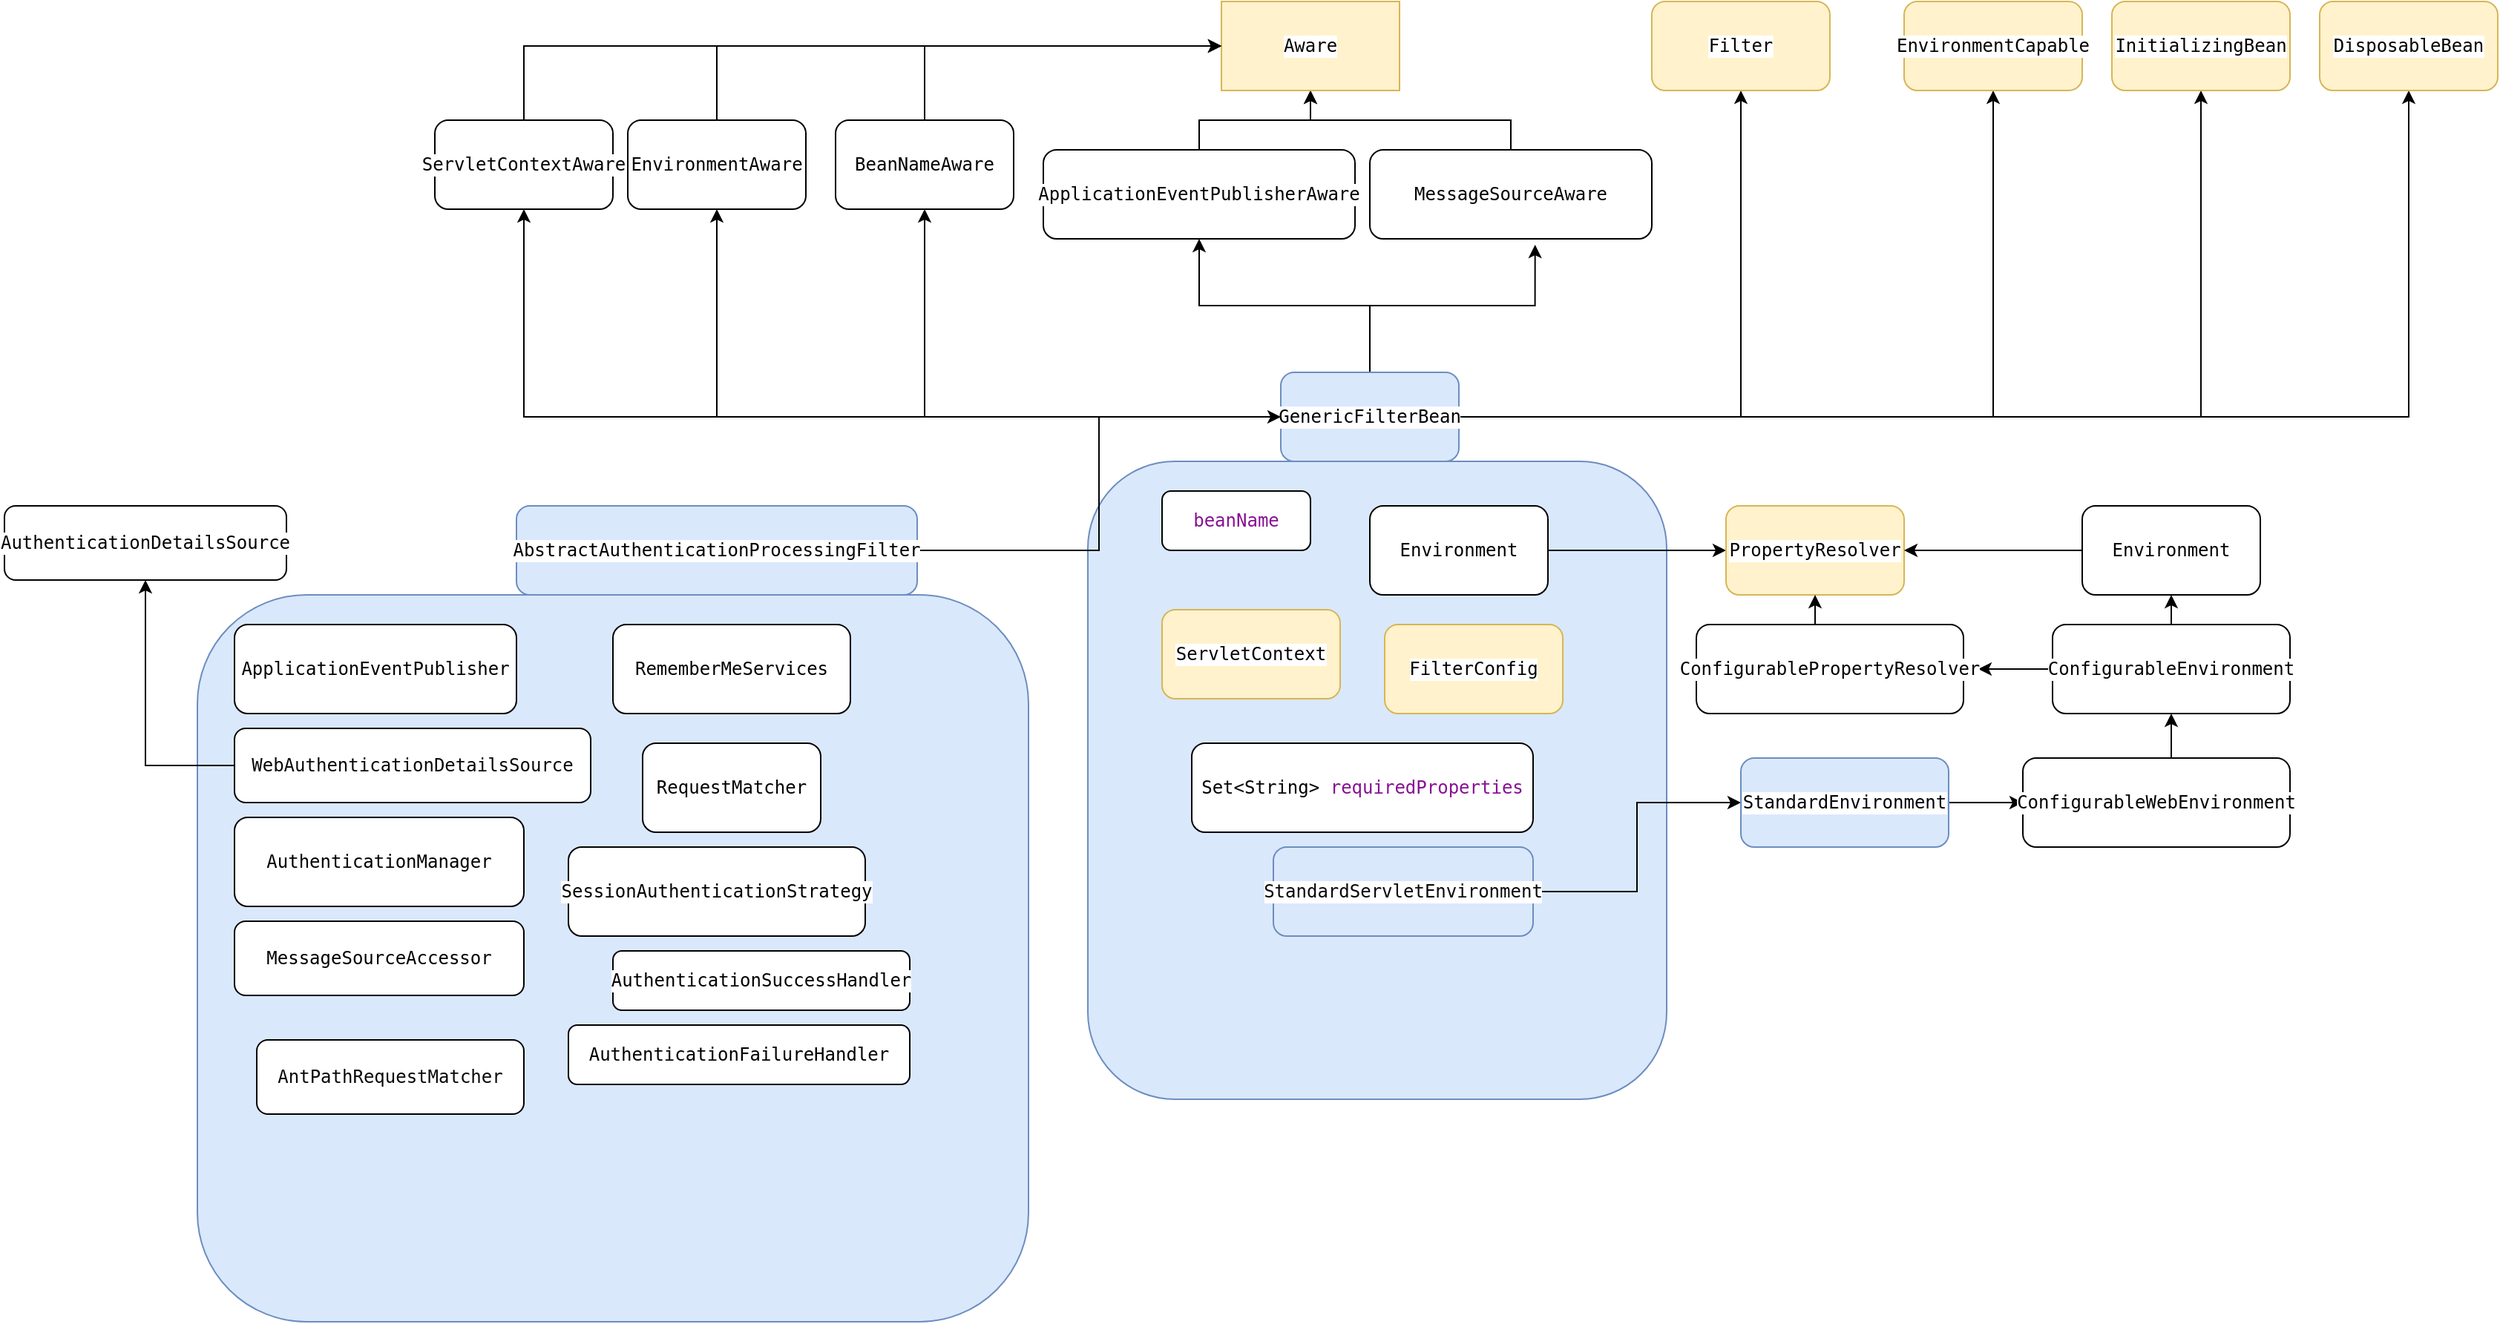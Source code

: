 <mxfile version="20.0.1" type="github"><diagram id="pM6_184R_akTny7oLLfo" name="Page-1"><mxGraphModel dx="2165" dy="497" grid="1" gridSize="10" guides="1" tooltips="1" connect="1" arrows="1" fold="1" page="1" pageScale="1" pageWidth="1200" pageHeight="1920" math="0" shadow="0"><root><mxCell id="0"/><mxCell id="1" parent="0"/><mxCell id="U9G1X6yg3VPROTmr20GH-8" style="edgeStyle=orthogonalEdgeStyle;rounded=0;orthogonalLoop=1;jettySize=auto;html=1;exitX=0.5;exitY=0;exitDx=0;exitDy=0;entryX=0.5;entryY=1;entryDx=0;entryDy=0;" parent="1" source="U9G1X6yg3VPROTmr20GH-1" target="U9G1X6yg3VPROTmr20GH-3" edge="1"><mxGeometry relative="1" as="geometry"/></mxCell><mxCell id="U9G1X6yg3VPROTmr20GH-1" value="&lt;pre style=&quot;background-color:#ffffff;color:#080808;font-family:'JetBrains Mono',monospace;font-size:9.0pt;&quot;&gt;&lt;span style=&quot;color:#000000;&quot;&gt;ApplicationEventPublisherAware&lt;/span&gt;&lt;/pre&gt;" style="rounded=1;whiteSpace=wrap;html=1;" parent="1" vertex="1"><mxGeometry x="130" y="130" width="210" height="60" as="geometry"/></mxCell><mxCell id="U9G1X6yg3VPROTmr20GH-9" style="edgeStyle=orthogonalEdgeStyle;rounded=0;orthogonalLoop=1;jettySize=auto;html=1;exitX=0.5;exitY=0;exitDx=0;exitDy=0;entryX=0.5;entryY=1;entryDx=0;entryDy=0;" parent="1" source="U9G1X6yg3VPROTmr20GH-2" target="U9G1X6yg3VPROTmr20GH-3" edge="1"><mxGeometry relative="1" as="geometry"/></mxCell><mxCell id="U9G1X6yg3VPROTmr20GH-2" value="&lt;pre style=&quot;background-color:#ffffff;color:#080808;font-family:'JetBrains Mono',monospace;font-size:9.0pt;&quot;&gt;&lt;span style=&quot;color:#000000;&quot;&gt;MessageSourceAware&lt;/span&gt;&lt;/pre&gt;" style="rounded=1;whiteSpace=wrap;html=1;" parent="1" vertex="1"><mxGeometry x="350" y="130" width="190" height="60" as="geometry"/></mxCell><mxCell id="U9G1X6yg3VPROTmr20GH-3" value="&lt;pre style=&quot;background-color:#ffffff;color:#080808;font-family:'JetBrains Mono',monospace;font-size:9.0pt;&quot;&gt;&lt;span style=&quot;color:#000000;&quot;&gt;Aware&lt;/span&gt;&lt;/pre&gt;" style="rounded=0;whiteSpace=wrap;html=1;fillColor=#fff2cc;strokeColor=#d6b656;" parent="1" vertex="1"><mxGeometry x="250" y="30" width="120" height="60" as="geometry"/></mxCell><mxCell id="U9G1X6yg3VPROTmr20GH-10" style="edgeStyle=orthogonalEdgeStyle;rounded=0;orthogonalLoop=1;jettySize=auto;html=1;exitX=0.5;exitY=0;exitDx=0;exitDy=0;entryX=0.5;entryY=1;entryDx=0;entryDy=0;" parent="1" source="U9G1X6yg3VPROTmr20GH-6" target="U9G1X6yg3VPROTmr20GH-1" edge="1"><mxGeometry relative="1" as="geometry"/></mxCell><mxCell id="U9G1X6yg3VPROTmr20GH-11" style="edgeStyle=orthogonalEdgeStyle;rounded=0;orthogonalLoop=1;jettySize=auto;html=1;exitX=0.5;exitY=0;exitDx=0;exitDy=0;entryX=0.586;entryY=1.067;entryDx=0;entryDy=0;entryPerimeter=0;" parent="1" source="U9G1X6yg3VPROTmr20GH-6" target="U9G1X6yg3VPROTmr20GH-2" edge="1"><mxGeometry relative="1" as="geometry"/></mxCell><mxCell id="U9G1X6yg3VPROTmr20GH-14" style="edgeStyle=orthogonalEdgeStyle;rounded=0;orthogonalLoop=1;jettySize=auto;html=1;exitX=1;exitY=0.5;exitDx=0;exitDy=0;entryX=0.5;entryY=1;entryDx=0;entryDy=0;" parent="1" source="U9G1X6yg3VPROTmr20GH-6" target="U9G1X6yg3VPROTmr20GH-12" edge="1"><mxGeometry relative="1" as="geometry"/></mxCell><mxCell id="U9G1X6yg3VPROTmr20GH-17" style="edgeStyle=orthogonalEdgeStyle;rounded=0;orthogonalLoop=1;jettySize=auto;html=1;exitX=0;exitY=0.5;exitDx=0;exitDy=0;entryX=0.5;entryY=1;entryDx=0;entryDy=0;" parent="1" source="U9G1X6yg3VPROTmr20GH-6" target="U9G1X6yg3VPROTmr20GH-15" edge="1"><mxGeometry relative="1" as="geometry"/></mxCell><mxCell id="U9G1X6yg3VPROTmr20GH-19" style="edgeStyle=orthogonalEdgeStyle;rounded=0;orthogonalLoop=1;jettySize=auto;html=1;exitX=0;exitY=0.5;exitDx=0;exitDy=0;entryX=0.5;entryY=1;entryDx=0;entryDy=0;" parent="1" source="U9G1X6yg3VPROTmr20GH-6" target="U9G1X6yg3VPROTmr20GH-18" edge="1"><mxGeometry relative="1" as="geometry"/></mxCell><mxCell id="U9G1X6yg3VPROTmr20GH-23" style="edgeStyle=orthogonalEdgeStyle;rounded=0;orthogonalLoop=1;jettySize=auto;html=1;exitX=0;exitY=0.5;exitDx=0;exitDy=0;entryX=0.5;entryY=1;entryDx=0;entryDy=0;" parent="1" source="U9G1X6yg3VPROTmr20GH-6" target="U9G1X6yg3VPROTmr20GH-22" edge="1"><mxGeometry relative="1" as="geometry"/></mxCell><mxCell id="U9G1X6yg3VPROTmr20GH-27" style="edgeStyle=orthogonalEdgeStyle;rounded=0;orthogonalLoop=1;jettySize=auto;html=1;exitX=1;exitY=0.5;exitDx=0;exitDy=0;entryX=0.5;entryY=1;entryDx=0;entryDy=0;" parent="1" source="U9G1X6yg3VPROTmr20GH-6" target="U9G1X6yg3VPROTmr20GH-21" edge="1"><mxGeometry relative="1" as="geometry"/></mxCell><mxCell id="U9G1X6yg3VPROTmr20GH-28" style="edgeStyle=orthogonalEdgeStyle;rounded=0;orthogonalLoop=1;jettySize=auto;html=1;exitX=1;exitY=0.5;exitDx=0;exitDy=0;entryX=0.5;entryY=1;entryDx=0;entryDy=0;" parent="1" source="U9G1X6yg3VPROTmr20GH-6" target="U9G1X6yg3VPROTmr20GH-25" edge="1"><mxGeometry relative="1" as="geometry"/></mxCell><mxCell id="U9G1X6yg3VPROTmr20GH-29" style="edgeStyle=orthogonalEdgeStyle;rounded=0;orthogonalLoop=1;jettySize=auto;html=1;exitX=1;exitY=0.5;exitDx=0;exitDy=0;entryX=0.5;entryY=1;entryDx=0;entryDy=0;" parent="1" source="U9G1X6yg3VPROTmr20GH-6" target="U9G1X6yg3VPROTmr20GH-26" edge="1"><mxGeometry relative="1" as="geometry"/></mxCell><mxCell id="U9G1X6yg3VPROTmr20GH-6" value="&lt;pre style=&quot;background-color:#ffffff;color:#080808;font-family:'JetBrains Mono',monospace;font-size:9.0pt;&quot;&gt;&lt;span style=&quot;color:#000000;&quot;&gt;GenericFilterBean&lt;/span&gt;&lt;/pre&gt;" style="rounded=1;whiteSpace=wrap;html=1;fillColor=#dae8fc;strokeColor=#6c8ebf;" parent="1" vertex="1"><mxGeometry x="290" y="280" width="120" height="60" as="geometry"/></mxCell><mxCell id="U9G1X6yg3VPROTmr20GH-12" value="&lt;pre style=&quot;background-color:#ffffff;color:#080808;font-family:'JetBrains Mono',monospace;font-size:9.0pt;&quot;&gt;&lt;span style=&quot;color:#000000;&quot;&gt;Filter&lt;/span&gt;&lt;/pre&gt;" style="rounded=1;whiteSpace=wrap;html=1;fillColor=#fff2cc;strokeColor=#d6b656;" parent="1" vertex="1"><mxGeometry x="540" y="30" width="120" height="60" as="geometry"/></mxCell><mxCell id="U9G1X6yg3VPROTmr20GH-16" style="edgeStyle=orthogonalEdgeStyle;rounded=0;orthogonalLoop=1;jettySize=auto;html=1;exitX=0.5;exitY=0;exitDx=0;exitDy=0;entryX=0;entryY=0.5;entryDx=0;entryDy=0;" parent="1" source="U9G1X6yg3VPROTmr20GH-15" target="U9G1X6yg3VPROTmr20GH-3" edge="1"><mxGeometry relative="1" as="geometry"/></mxCell><mxCell id="U9G1X6yg3VPROTmr20GH-15" value="&lt;pre style=&quot;background-color:#ffffff;color:#080808;font-family:'JetBrains Mono',monospace;font-size:9.0pt;&quot;&gt;&lt;span style=&quot;color:#000000;&quot;&gt;BeanNameAware&lt;/span&gt;&lt;/pre&gt;" style="rounded=1;whiteSpace=wrap;html=1;" parent="1" vertex="1"><mxGeometry x="-10" y="110" width="120" height="60" as="geometry"/></mxCell><mxCell id="U9G1X6yg3VPROTmr20GH-20" style="edgeStyle=orthogonalEdgeStyle;rounded=0;orthogonalLoop=1;jettySize=auto;html=1;exitX=0.5;exitY=0;exitDx=0;exitDy=0;entryX=0;entryY=0.5;entryDx=0;entryDy=0;" parent="1" source="U9G1X6yg3VPROTmr20GH-18" target="U9G1X6yg3VPROTmr20GH-3" edge="1"><mxGeometry relative="1" as="geometry"/></mxCell><mxCell id="U9G1X6yg3VPROTmr20GH-18" value="&lt;pre style=&quot;background-color:#ffffff;color:#080808;font-family:'JetBrains Mono',monospace;font-size:9.0pt;&quot;&gt;&lt;span style=&quot;color:#000000;&quot;&gt;EnvironmentAware&lt;/span&gt;&lt;/pre&gt;" style="rounded=1;whiteSpace=wrap;html=1;" parent="1" vertex="1"><mxGeometry x="-150" y="110" width="120" height="60" as="geometry"/></mxCell><mxCell id="U9G1X6yg3VPROTmr20GH-21" value="&lt;pre style=&quot;background-color:#ffffff;color:#080808;font-family:'JetBrains Mono',monospace;font-size:9.0pt;&quot;&gt;&lt;span style=&quot;color:#000000;&quot;&gt;EnvironmentCapable&lt;/span&gt;&lt;/pre&gt;" style="rounded=1;whiteSpace=wrap;html=1;fillColor=#fff2cc;strokeColor=#d6b656;" parent="1" vertex="1"><mxGeometry x="710" y="30" width="120" height="60" as="geometry"/></mxCell><mxCell id="U9G1X6yg3VPROTmr20GH-24" style="edgeStyle=orthogonalEdgeStyle;rounded=0;orthogonalLoop=1;jettySize=auto;html=1;exitX=0.5;exitY=0;exitDx=0;exitDy=0;entryX=0;entryY=0.5;entryDx=0;entryDy=0;" parent="1" source="U9G1X6yg3VPROTmr20GH-22" target="U9G1X6yg3VPROTmr20GH-3" edge="1"><mxGeometry relative="1" as="geometry"/></mxCell><mxCell id="U9G1X6yg3VPROTmr20GH-22" value="&lt;pre style=&quot;background-color:#ffffff;color:#080808;font-family:'JetBrains Mono',monospace;font-size:9.0pt;&quot;&gt;&lt;span style=&quot;color:#000000;&quot;&gt;ServletContextAware&lt;/span&gt;&lt;/pre&gt;" style="rounded=1;whiteSpace=wrap;html=1;" parent="1" vertex="1"><mxGeometry x="-280" y="110" width="120" height="60" as="geometry"/></mxCell><mxCell id="U9G1X6yg3VPROTmr20GH-25" value="&lt;pre style=&quot;background-color:#ffffff;color:#080808;font-family:'JetBrains Mono',monospace;font-size:9.0pt;&quot;&gt;&lt;span style=&quot;color:#000000;&quot;&gt;InitializingBean&lt;/span&gt;&lt;/pre&gt;" style="rounded=1;whiteSpace=wrap;html=1;fillColor=#fff2cc;strokeColor=#d6b656;" parent="1" vertex="1"><mxGeometry x="850" y="30" width="120" height="60" as="geometry"/></mxCell><mxCell id="U9G1X6yg3VPROTmr20GH-26" value="&lt;pre style=&quot;background-color:#ffffff;color:#080808;font-family:'JetBrains Mono',monospace;font-size:9.0pt;&quot;&gt;&lt;span style=&quot;color:#000000;&quot;&gt;DisposableBean&lt;/span&gt;&lt;/pre&gt;" style="rounded=1;whiteSpace=wrap;html=1;fillColor=#fff2cc;strokeColor=#d6b656;" parent="1" vertex="1"><mxGeometry x="990" y="30" width="120" height="60" as="geometry"/></mxCell><mxCell id="U9G1X6yg3VPROTmr20GH-30" value="" style="rounded=1;whiteSpace=wrap;html=1;fillColor=#dae8fc;strokeColor=#6c8ebf;" parent="1" vertex="1"><mxGeometry x="160" y="340" width="390" height="430" as="geometry"/></mxCell><mxCell id="U9G1X6yg3VPROTmr20GH-31" value="&lt;pre style=&quot;background-color:#ffffff;color:#080808;font-family:'JetBrains Mono',monospace;font-size:9.0pt;&quot;&gt;&lt;span style=&quot;color:#871094;&quot;&gt;beanName&lt;/span&gt;&lt;/pre&gt;" style="rounded=1;whiteSpace=wrap;html=1;" parent="1" vertex="1"><mxGeometry x="210" y="360" width="100" height="40" as="geometry"/></mxCell><mxCell id="U9G1X6yg3VPROTmr20GH-37" style="edgeStyle=orthogonalEdgeStyle;rounded=0;orthogonalLoop=1;jettySize=auto;html=1;exitX=1;exitY=0.5;exitDx=0;exitDy=0;" parent="1" source="U9G1X6yg3VPROTmr20GH-32" target="U9G1X6yg3VPROTmr20GH-36" edge="1"><mxGeometry relative="1" as="geometry"/></mxCell><mxCell id="U9G1X6yg3VPROTmr20GH-32" value="&lt;pre style=&quot;background-color:#ffffff;color:#080808;font-family:'JetBrains Mono',monospace;font-size:9.0pt;&quot;&gt;&lt;span style=&quot;color:#000000;&quot;&gt;Environment&lt;/span&gt;&lt;/pre&gt;" style="rounded=1;whiteSpace=wrap;html=1;" parent="1" vertex="1"><mxGeometry x="350" y="370" width="120" height="60" as="geometry"/></mxCell><mxCell id="U9G1X6yg3VPROTmr20GH-33" value="&lt;pre style=&quot;background-color:#ffffff;color:#080808;font-family:'JetBrains Mono',monospace;font-size:9.0pt;&quot;&gt;&lt;span style=&quot;color:#000000;&quot;&gt;ServletContext&lt;/span&gt;&lt;/pre&gt;" style="rounded=1;whiteSpace=wrap;html=1;fillColor=#fff2cc;strokeColor=#d6b656;" parent="1" vertex="1"><mxGeometry x="210" y="440" width="120" height="60" as="geometry"/></mxCell><mxCell id="U9G1X6yg3VPROTmr20GH-34" value="&lt;pre style=&quot;background-color:#ffffff;color:#080808;font-family:'JetBrains Mono',monospace;font-size:9.0pt;&quot;&gt;&lt;span style=&quot;color:#000000;&quot;&gt;FilterConfig&lt;/span&gt;&lt;/pre&gt;" style="rounded=1;whiteSpace=wrap;html=1;fillColor=#fff2cc;strokeColor=#d6b656;" parent="1" vertex="1"><mxGeometry x="360" y="450" width="120" height="60" as="geometry"/></mxCell><mxCell id="U9G1X6yg3VPROTmr20GH-35" value="&lt;pre style=&quot;background-color:#ffffff;color:#080808;font-family:'JetBrains Mono',monospace;font-size:9.0pt;&quot;&gt;&lt;span style=&quot;color:#000000;&quot;&gt;Set&lt;/span&gt;&amp;lt;&lt;span style=&quot;color:#000000;&quot;&gt;String&lt;/span&gt;&amp;gt; &lt;span style=&quot;color:#871094;&quot;&gt;requiredProperties&lt;/span&gt;&lt;/pre&gt;" style="rounded=1;whiteSpace=wrap;html=1;" parent="1" vertex="1"><mxGeometry x="230" y="530" width="230" height="60" as="geometry"/></mxCell><mxCell id="U9G1X6yg3VPROTmr20GH-36" value="&lt;pre style=&quot;background-color:#ffffff;color:#080808;font-family:'JetBrains Mono',monospace;font-size:9.0pt;&quot;&gt;&lt;span style=&quot;color:#000000;&quot;&gt;PropertyResolver&lt;/span&gt;&lt;/pre&gt;" style="rounded=1;whiteSpace=wrap;html=1;fillColor=#fff2cc;strokeColor=#d6b656;" parent="1" vertex="1"><mxGeometry x="590" y="370" width="120" height="60" as="geometry"/></mxCell><mxCell id="U9G1X6yg3VPROTmr20GH-40" style="edgeStyle=orthogonalEdgeStyle;rounded=0;orthogonalLoop=1;jettySize=auto;html=1;exitX=1;exitY=0.5;exitDx=0;exitDy=0;" parent="1" source="U9G1X6yg3VPROTmr20GH-38" target="U9G1X6yg3VPROTmr20GH-39" edge="1"><mxGeometry relative="1" as="geometry"/></mxCell><mxCell id="U9G1X6yg3VPROTmr20GH-38" value="&lt;pre style=&quot;background-color:#ffffff;color:#080808;font-family:'JetBrains Mono',monospace;font-size:9.0pt;&quot;&gt;StandardServletEnvironment&lt;/pre&gt;" style="rounded=1;whiteSpace=wrap;html=1;fillColor=#dae8fc;strokeColor=#6c8ebf;" parent="1" vertex="1"><mxGeometry x="285" y="600" width="175" height="60" as="geometry"/></mxCell><mxCell id="U9G1X6yg3VPROTmr20GH-51" style="edgeStyle=orthogonalEdgeStyle;rounded=0;orthogonalLoop=1;jettySize=auto;html=1;exitX=1;exitY=0.5;exitDx=0;exitDy=0;entryX=0;entryY=0.5;entryDx=0;entryDy=0;" parent="1" source="U9G1X6yg3VPROTmr20GH-39" target="U9G1X6yg3VPROTmr20GH-41" edge="1"><mxGeometry relative="1" as="geometry"/></mxCell><mxCell id="U9G1X6yg3VPROTmr20GH-39" value="&lt;pre style=&quot;background-color:#ffffff;color:#080808;font-family:'JetBrains Mono',monospace;font-size:9.0pt;&quot;&gt;&lt;span style=&quot;color:#000000;&quot;&gt;StandardEnvironment&lt;/span&gt;&lt;/pre&gt;" style="rounded=1;whiteSpace=wrap;html=1;fillColor=#dae8fc;strokeColor=#6c8ebf;" parent="1" vertex="1"><mxGeometry x="600" y="540" width="140" height="60" as="geometry"/></mxCell><mxCell id="U9G1X6yg3VPROTmr20GH-44" style="edgeStyle=orthogonalEdgeStyle;rounded=0;orthogonalLoop=1;jettySize=auto;html=1;exitX=0.5;exitY=0;exitDx=0;exitDy=0;entryX=0.5;entryY=1;entryDx=0;entryDy=0;" parent="1" source="U9G1X6yg3VPROTmr20GH-41" target="U9G1X6yg3VPROTmr20GH-42" edge="1"><mxGeometry relative="1" as="geometry"/></mxCell><mxCell id="U9G1X6yg3VPROTmr20GH-41" value="&lt;pre style=&quot;background-color:#ffffff;color:#080808;font-family:'JetBrains Mono',monospace;font-size:9.0pt;&quot;&gt;&lt;span style=&quot;color:#000000;&quot;&gt;ConfigurableWebEnvironment&lt;/span&gt;&lt;/pre&gt;" style="rounded=1;whiteSpace=wrap;html=1;" parent="1" vertex="1"><mxGeometry x="790" y="540" width="180" height="60" as="geometry"/></mxCell><mxCell id="U9G1X6yg3VPROTmr20GH-46" style="edgeStyle=orthogonalEdgeStyle;rounded=0;orthogonalLoop=1;jettySize=auto;html=1;exitX=0.5;exitY=0;exitDx=0;exitDy=0;entryX=0.5;entryY=1;entryDx=0;entryDy=0;" parent="1" source="U9G1X6yg3VPROTmr20GH-42" target="U9G1X6yg3VPROTmr20GH-45" edge="1"><mxGeometry relative="1" as="geometry"/></mxCell><mxCell id="U9G1X6yg3VPROTmr20GH-49" style="edgeStyle=orthogonalEdgeStyle;rounded=0;orthogonalLoop=1;jettySize=auto;html=1;exitX=0;exitY=0.5;exitDx=0;exitDy=0;" parent="1" source="U9G1X6yg3VPROTmr20GH-42" edge="1"><mxGeometry relative="1" as="geometry"><mxPoint x="760" y="480" as="targetPoint"/></mxGeometry></mxCell><mxCell id="U9G1X6yg3VPROTmr20GH-42" value="&lt;pre style=&quot;background-color:#ffffff;color:#080808;font-family:'JetBrains Mono',monospace;font-size:9.0pt;&quot;&gt;&lt;span style=&quot;color:#000000;&quot;&gt;ConfigurableEnvironment&lt;/span&gt;&lt;/pre&gt;" style="rounded=1;whiteSpace=wrap;html=1;" parent="1" vertex="1"><mxGeometry x="810" y="450" width="160" height="60" as="geometry"/></mxCell><mxCell id="U9G1X6yg3VPROTmr20GH-50" style="edgeStyle=orthogonalEdgeStyle;rounded=0;orthogonalLoop=1;jettySize=auto;html=1;entryX=1;entryY=0.5;entryDx=0;entryDy=0;" parent="1" source="U9G1X6yg3VPROTmr20GH-45" target="U9G1X6yg3VPROTmr20GH-36" edge="1"><mxGeometry relative="1" as="geometry"/></mxCell><mxCell id="U9G1X6yg3VPROTmr20GH-45" value="&lt;pre style=&quot;background-color:#ffffff;color:#080808;font-family:'JetBrains Mono',monospace;font-size:9.0pt;&quot;&gt;&lt;span style=&quot;color:#000000;&quot;&gt;Environment&lt;/span&gt;&lt;/pre&gt;" style="rounded=1;whiteSpace=wrap;html=1;" parent="1" vertex="1"><mxGeometry x="830" y="370" width="120" height="60" as="geometry"/></mxCell><mxCell id="U9G1X6yg3VPROTmr20GH-48" style="edgeStyle=orthogonalEdgeStyle;rounded=0;orthogonalLoop=1;jettySize=auto;html=1;exitX=0.5;exitY=0;exitDx=0;exitDy=0;entryX=0.5;entryY=1;entryDx=0;entryDy=0;" parent="1" source="U9G1X6yg3VPROTmr20GH-47" target="U9G1X6yg3VPROTmr20GH-36" edge="1"><mxGeometry relative="1" as="geometry"/></mxCell><mxCell id="U9G1X6yg3VPROTmr20GH-47" value="&lt;pre style=&quot;background-color:#ffffff;color:#080808;font-family:'JetBrains Mono',monospace;font-size:9.0pt;&quot;&gt;&lt;span style=&quot;color:#000000;&quot;&gt;ConfigurablePropertyResolver&lt;/span&gt;&lt;/pre&gt;" style="rounded=1;whiteSpace=wrap;html=1;" parent="1" vertex="1"><mxGeometry x="570" y="450" width="180" height="60" as="geometry"/></mxCell><mxCell id="U9G1X6yg3VPROTmr20GH-53" style="edgeStyle=orthogonalEdgeStyle;rounded=0;orthogonalLoop=1;jettySize=auto;html=1;exitX=1;exitY=0.5;exitDx=0;exitDy=0;entryX=0;entryY=0.5;entryDx=0;entryDy=0;" parent="1" source="U9G1X6yg3VPROTmr20GH-52" target="U9G1X6yg3VPROTmr20GH-6" edge="1"><mxGeometry relative="1" as="geometry"/></mxCell><mxCell id="U9G1X6yg3VPROTmr20GH-52" value="&lt;pre style=&quot;background-color:#ffffff;color:#080808;font-family:'JetBrains Mono',monospace;font-size:9.0pt;&quot;&gt;&lt;span style=&quot;color:#000000;&quot;&gt;AbstractAuthenticationProcessingFilter&lt;/span&gt;&lt;/pre&gt;" style="rounded=1;whiteSpace=wrap;html=1;fillColor=#dae8fc;strokeColor=#6c8ebf;" parent="1" vertex="1"><mxGeometry x="-225" y="370" width="270" height="60" as="geometry"/></mxCell><mxCell id="U9G1X6yg3VPROTmr20GH-54" value="" style="rounded=1;whiteSpace=wrap;html=1;fillColor=#dae8fc;strokeColor=#6c8ebf;" parent="1" vertex="1"><mxGeometry x="-440" y="430" width="560" height="490" as="geometry"/></mxCell><mxCell id="U9G1X6yg3VPROTmr20GH-55" value="&lt;pre style=&quot;background-color:#ffffff;color:#080808;font-family:'JetBrains Mono',monospace;font-size:9.0pt;&quot;&gt;&lt;span style=&quot;color:#000000;&quot;&gt;ApplicationEventPublisher&lt;/span&gt;&lt;/pre&gt;" style="rounded=1;whiteSpace=wrap;html=1;" parent="1" vertex="1"><mxGeometry x="-415" y="450" width="190" height="60" as="geometry"/></mxCell><mxCell id="U9G1X6yg3VPROTmr20GH-58" style="edgeStyle=orthogonalEdgeStyle;rounded=0;orthogonalLoop=1;jettySize=auto;html=1;exitX=0;exitY=0.5;exitDx=0;exitDy=0;entryX=0.5;entryY=1;entryDx=0;entryDy=0;" parent="1" source="U9G1X6yg3VPROTmr20GH-56" target="U9G1X6yg3VPROTmr20GH-57" edge="1"><mxGeometry relative="1" as="geometry"/></mxCell><mxCell id="U9G1X6yg3VPROTmr20GH-56" value="&lt;pre style=&quot;background-color:#ffffff;color:#080808;font-family:'JetBrains Mono',monospace;font-size:9.0pt;&quot;&gt;WebAuthenticationDetailsSource&lt;/pre&gt;" style="rounded=1;whiteSpace=wrap;html=1;" parent="1" vertex="1"><mxGeometry x="-415" y="520" width="240" height="50" as="geometry"/></mxCell><mxCell id="U9G1X6yg3VPROTmr20GH-57" value="&lt;pre style=&quot;background-color:#ffffff;color:#080808;font-family:'JetBrains Mono',monospace;font-size:9.0pt;&quot;&gt;&lt;span style=&quot;color:#000000;&quot;&gt;AuthenticationDetailsSource&lt;/span&gt;&lt;/pre&gt;" style="rounded=1;whiteSpace=wrap;html=1;" parent="1" vertex="1"><mxGeometry x="-570" y="370" width="190" height="50" as="geometry"/></mxCell><mxCell id="U9G1X6yg3VPROTmr20GH-59" value="&lt;pre style=&quot;background-color:#ffffff;color:#080808;font-family:'JetBrains Mono',monospace;font-size:9.0pt;&quot;&gt;&lt;span style=&quot;color:#000000;&quot;&gt;AuthenticationManager&lt;/span&gt;&lt;/pre&gt;" style="rounded=1;whiteSpace=wrap;html=1;" parent="1" vertex="1"><mxGeometry x="-415" y="580" width="195" height="60" as="geometry"/></mxCell><mxCell id="U9G1X6yg3VPROTmr20GH-60" value="&lt;pre style=&quot;background-color:#ffffff;color:#080808;font-family:'JetBrains Mono',monospace;font-size:9.0pt;&quot;&gt;&lt;span style=&quot;color:#000000;&quot;&gt;MessageSourceAccessor&lt;/span&gt;&lt;/pre&gt;" style="rounded=1;whiteSpace=wrap;html=1;" parent="1" vertex="1"><mxGeometry x="-415" y="650" width="195" height="50" as="geometry"/></mxCell><mxCell id="U9G1X6yg3VPROTmr20GH-62" value="&lt;pre style=&quot;background-color:#ffffff;color:#080808;font-family:'JetBrains Mono',monospace;font-size:9.0pt;&quot;&gt;&lt;span style=&quot;color:#000000;&quot;&gt;RememberMeServices&lt;/span&gt;&lt;/pre&gt;" style="rounded=1;whiteSpace=wrap;html=1;" parent="1" vertex="1"><mxGeometry x="-160" y="450" width="160" height="60" as="geometry"/></mxCell><mxCell id="U9G1X6yg3VPROTmr20GH-63" value="&lt;pre style=&quot;background-color:#ffffff;color:#080808;font-family:'JetBrains Mono',monospace;font-size:9.0pt;&quot;&gt;&lt;span style=&quot;color:#000000;&quot;&gt;RequestMatcher&lt;/span&gt;&lt;/pre&gt;" style="rounded=1;whiteSpace=wrap;html=1;" parent="1" vertex="1"><mxGeometry x="-140" y="530" width="120" height="60" as="geometry"/></mxCell><mxCell id="U9G1X6yg3VPROTmr20GH-64" value="&lt;pre style=&quot;background-color:#ffffff;color:#080808;font-family:'JetBrains Mono',monospace;font-size:9.0pt;&quot;&gt;&lt;span style=&quot;color:#000000;&quot;&gt;SessionAuthenticationStrategy&lt;/span&gt;&lt;/pre&gt;" style="rounded=1;whiteSpace=wrap;html=1;" parent="1" vertex="1"><mxGeometry x="-190" y="600" width="200" height="60" as="geometry"/></mxCell><mxCell id="U9G1X6yg3VPROTmr20GH-65" value="&lt;pre style=&quot;background-color:#ffffff;color:#080808;font-family:'JetBrains Mono',monospace;font-size:9.0pt;&quot;&gt;&lt;span style=&quot;color:#000000;&quot;&gt;AuthenticationSuccessHandler&lt;/span&gt;&lt;/pre&gt;" style="rounded=1;whiteSpace=wrap;html=1;" parent="1" vertex="1"><mxGeometry x="-160" y="670" width="200" height="40" as="geometry"/></mxCell><mxCell id="U9G1X6yg3VPROTmr20GH-66" value="&lt;pre style=&quot;background-color:#ffffff;color:#080808;font-family:'JetBrains Mono',monospace;font-size:9.0pt;&quot;&gt;&lt;span style=&quot;color:#000000;&quot;&gt;AuthenticationFailureHandler&lt;/span&gt;&lt;/pre&gt;" style="rounded=1;whiteSpace=wrap;html=1;" parent="1" vertex="1"><mxGeometry x="-190" y="720" width="230" height="40" as="geometry"/></mxCell><mxCell id="U9G1X6yg3VPROTmr20GH-68" value="&lt;pre style=&quot;background-color:#ffffff;color:#080808;font-family:'JetBrains Mono',monospace;font-size:9.0pt;&quot;&gt;AntPathRequestMatcher&lt;/pre&gt;" style="rounded=1;whiteSpace=wrap;html=1;" parent="1" vertex="1"><mxGeometry x="-400" y="730" width="180" height="50" as="geometry"/></mxCell></root></mxGraphModel></diagram></mxfile>